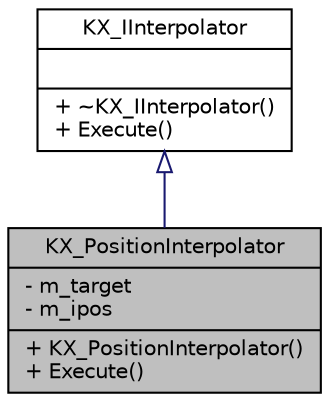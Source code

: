 digraph G
{
  edge [fontname="Helvetica",fontsize="10",labelfontname="Helvetica",labelfontsize="10"];
  node [fontname="Helvetica",fontsize="10",shape=record];
  Node1 [label="{KX_PositionInterpolator\n|- m_target\l- m_ipos\l|+ KX_PositionInterpolator()\l+ Execute()\l}",height=0.2,width=0.4,color="black", fillcolor="grey75", style="filled" fontcolor="black"];
  Node2 -> Node1 [dir=back,color="midnightblue",fontsize="10",style="solid",arrowtail="empty",fontname="Helvetica"];
  Node2 [label="{KX_IInterpolator\n||+ ~KX_IInterpolator()\l+ Execute()\l}",height=0.2,width=0.4,color="black", fillcolor="white", style="filled",URL="$d5/dbd/classKX__IInterpolator.html"];
}
